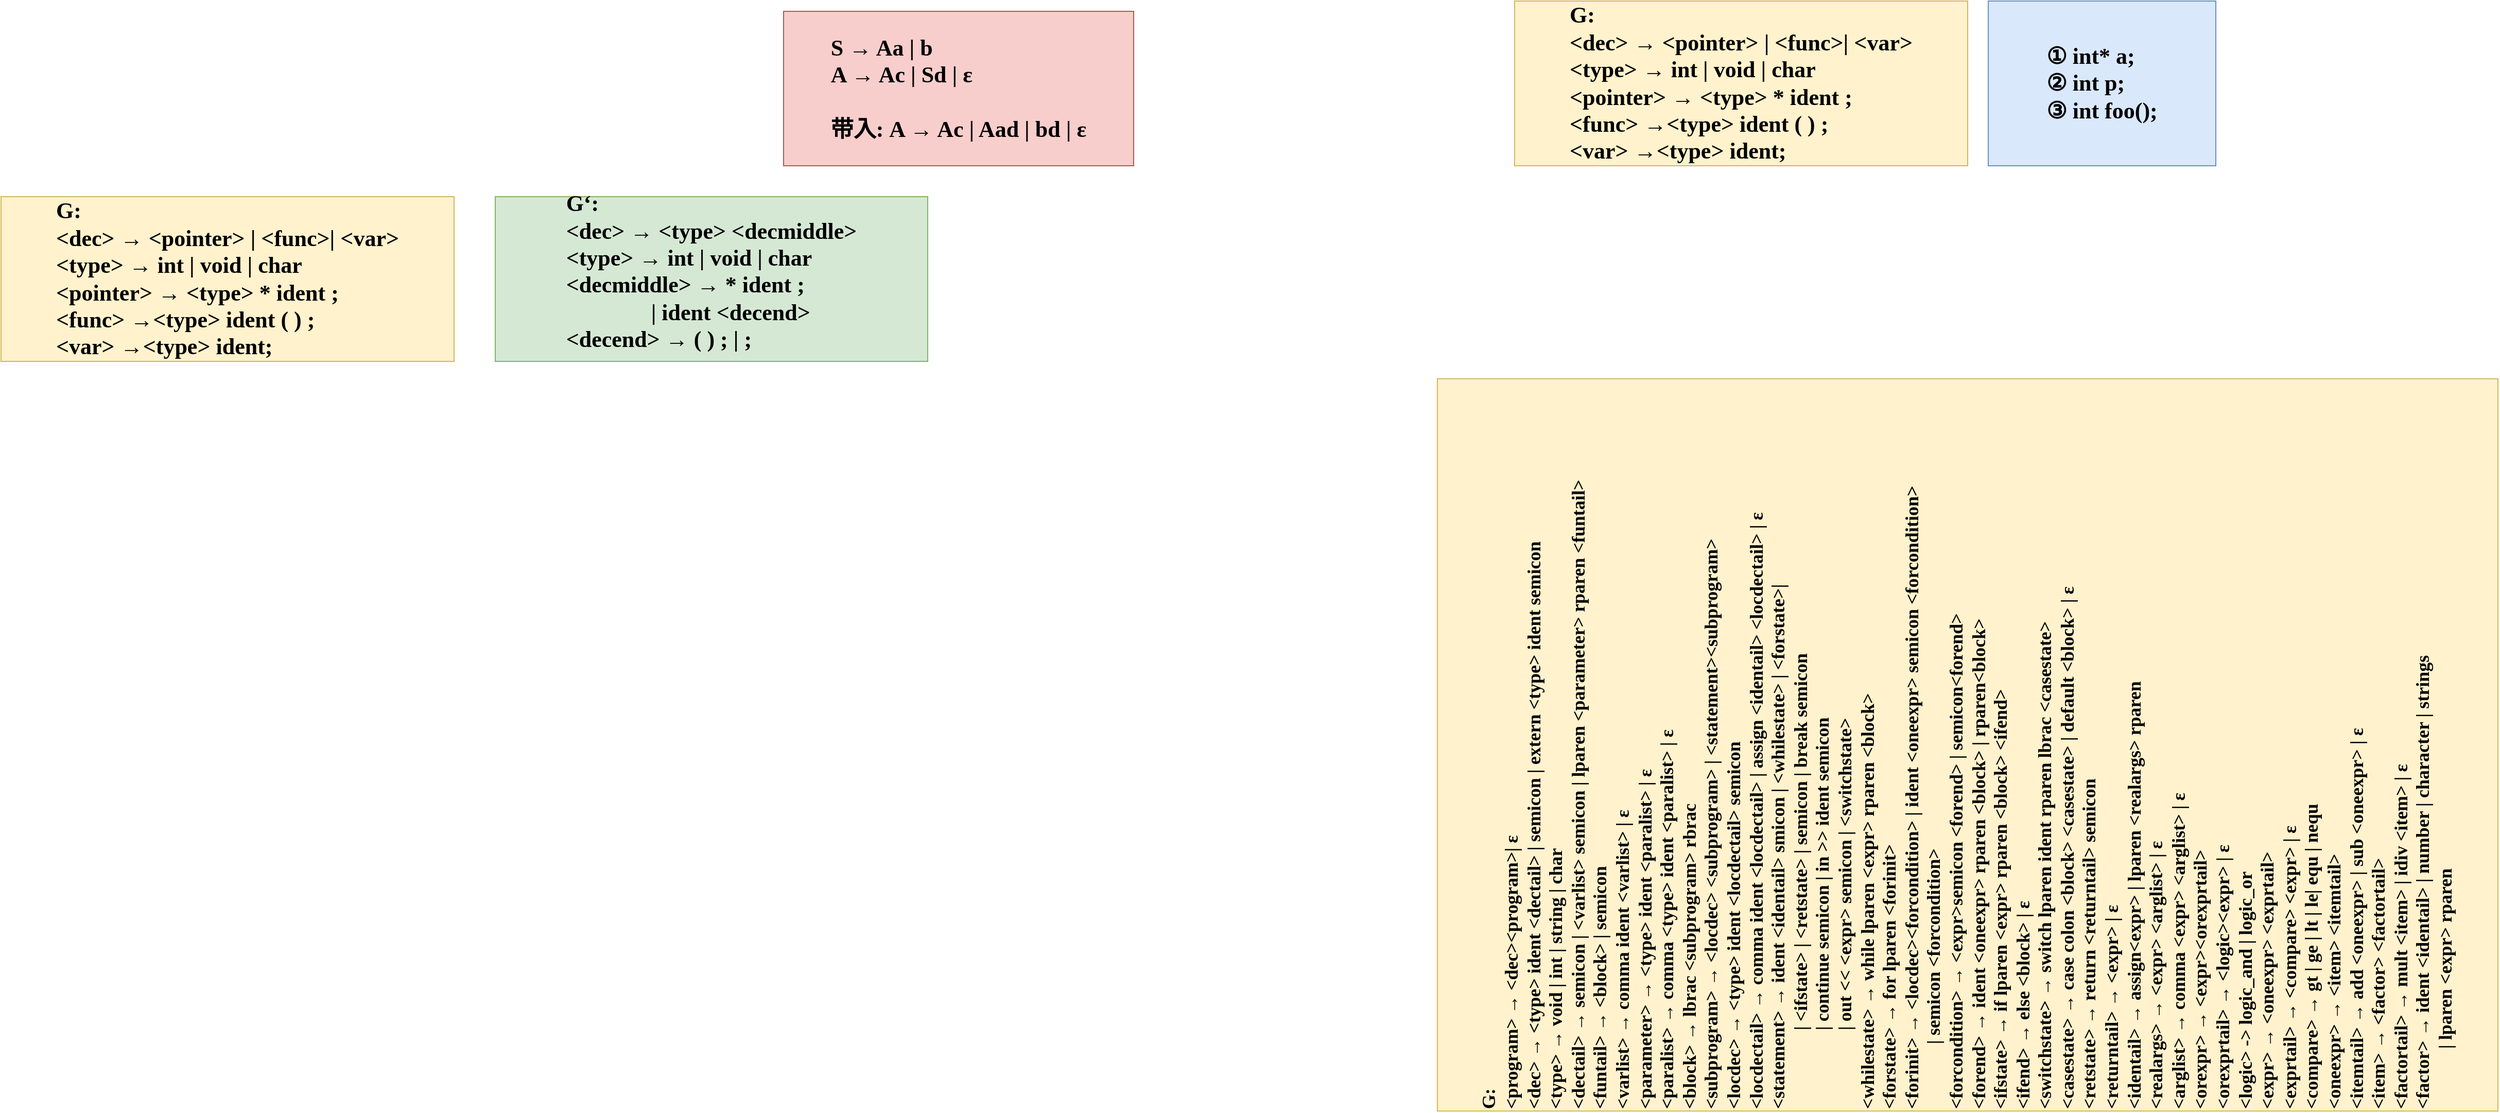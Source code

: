 <mxfile version="14.5.1" type="device"><diagram id="vlWWa1s4vlC9DZWQr84a" name="第 1 页"><mxGraphModel dx="3327" dy="958" grid="1" gridSize="10" guides="1" tooltips="1" connect="1" arrows="1" fold="1" page="1" pageScale="1" pageWidth="827" pageHeight="1169" math="0" shadow="0"><root><mxCell id="0"/><mxCell id="1" parent="0"/><mxCell id="fXWw72hkJNAAFcLfOElS-1" value="&lt;div style=&quot;text-align: left&quot;&gt;&lt;b style=&quot;font-size: 22px ; font-family: &amp;#34;comic sans ms&amp;#34;&quot;&gt;① int* a;&lt;/b&gt;&lt;/div&gt;&lt;font face=&quot;Comic Sans MS&quot;&gt;&lt;div style=&quot;text-align: left&quot;&gt;&lt;b style=&quot;font-size: 22px&quot;&gt;② int p;&lt;/b&gt;&lt;/div&gt;&lt;span style=&quot;font-size: 22px&quot;&gt;&lt;div style=&quot;text-align: left&quot;&gt;&lt;b&gt;③ int foo();&lt;/b&gt;&lt;/div&gt;&lt;/span&gt;&lt;/font&gt;" style="rounded=0;whiteSpace=wrap;html=1;fillColor=#dae8fc;strokeColor=#6c8ebf;" parent="1" vertex="1"><mxGeometry x="480" y="140" width="221" height="160" as="geometry"/></mxCell><mxCell id="fXWw72hkJNAAFcLfOElS-2" value="&lt;div style=&quot;text-align: left&quot;&gt;&lt;b&gt;&lt;font style=&quot;font-size: 22px&quot; face=&quot;Comic Sans MS&quot;&gt;G:&lt;/font&gt;&lt;/b&gt;&lt;/div&gt;&lt;b&gt;&lt;div style=&quot;text-align: left&quot;&gt;&lt;b&gt;&lt;font style=&quot;font-size: 22px&quot; face=&quot;Comic Sans MS&quot;&gt;&amp;lt;dec&amp;gt; → &amp;lt;pointer&amp;gt; | &amp;lt;func&amp;gt;| &amp;lt;var&amp;gt;&lt;/font&gt;&lt;/b&gt;&lt;/div&gt;&lt;font style=&quot;font-size: 22px&quot; face=&quot;Comic Sans MS&quot;&gt;&lt;div style=&quot;text-align: left&quot;&gt;&lt;b style=&quot;font-family: &amp;#34;helvetica&amp;#34; ; font-size: 12px&quot;&gt;&lt;font style=&quot;font-size: 22px&quot; face=&quot;Comic Sans MS&quot;&gt;&amp;lt;type&amp;gt; → int | void | char&lt;/font&gt;&lt;/b&gt;&lt;/div&gt;&lt;div style=&quot;text-align: left&quot;&gt;&lt;b style=&quot;font-family: &amp;#34;helvetica&amp;#34; ; font-size: 12px&quot;&gt;&lt;font style=&quot;font-size: 22px&quot; face=&quot;Comic Sans MS&quot;&gt;&amp;lt;pointer&amp;gt;&amp;nbsp;&lt;/font&gt;&lt;/b&gt;&lt;b style=&quot;font-family: &amp;#34;helvetica&amp;#34; ; font-size: 12px&quot;&gt;&lt;font face=&quot;Comic Sans MS&quot; style=&quot;font-size: 22px&quot;&gt;→ &amp;lt;type&amp;gt; * ident ;&lt;/font&gt;&lt;/b&gt;&lt;/div&gt;&lt;/font&gt;&lt;/b&gt;&lt;b&gt;&lt;div style=&quot;text-align: left&quot;&gt;&lt;b&gt;&lt;font style=&quot;font-size: 22px&quot; face=&quot;Comic Sans MS&quot;&gt;&amp;lt;func&amp;gt;&amp;nbsp;&lt;/font&gt;&lt;/b&gt;&lt;b&gt;&lt;font face=&quot;Comic Sans MS&quot; style=&quot;font-size: 22px&quot;&gt;→&lt;/font&gt;&lt;/b&gt;&lt;b&gt;&lt;font face=&quot;Comic Sans MS&quot; style=&quot;font-size: 22px&quot;&gt;&amp;lt;type&amp;gt;&amp;nbsp;&lt;/font&gt;&lt;/b&gt;&lt;b&gt;&lt;font face=&quot;Comic Sans MS&quot; style=&quot;font-size: 22px&quot;&gt;ident ( ) ;&lt;/font&gt;&lt;/b&gt;&lt;/div&gt;&lt;/b&gt;&lt;b&gt;&lt;div style=&quot;text-align: left&quot;&gt;&lt;b&gt;&lt;font style=&quot;font-size: 22px&quot; face=&quot;Comic Sans MS&quot;&gt;&amp;lt;var&amp;gt;&amp;nbsp;&lt;/font&gt;&lt;/b&gt;&lt;b&gt;&lt;font face=&quot;Comic Sans MS&quot; style=&quot;font-size: 22px&quot;&gt;→&lt;/font&gt;&lt;/b&gt;&lt;b&gt;&lt;font face=&quot;Comic Sans MS&quot; style=&quot;font-size: 22px&quot;&gt;&amp;lt;type&amp;gt;&amp;nbsp;&lt;/font&gt;&lt;/b&gt;&lt;b&gt;&lt;font face=&quot;Comic Sans MS&quot; style=&quot;font-size: 22px&quot;&gt;ident;&lt;/font&gt;&lt;/b&gt;&lt;/div&gt;&lt;/b&gt;" style="rounded=0;whiteSpace=wrap;html=1;fillColor=#fff2cc;strokeColor=#d6b656;" parent="1" vertex="1"><mxGeometry x="20" y="140" width="440" height="160" as="geometry"/></mxCell><mxCell id="fXWw72hkJNAAFcLfOElS-3" value="&lt;font style=&quot;font-size: 18px&quot;&gt;&lt;b&gt;&lt;font face=&quot;Comic Sans MS&quot; style=&quot;font-size: 18px&quot;&gt;G:&lt;br&gt;&amp;lt;program&amp;gt; → &amp;lt;dec&amp;gt;&amp;lt;program&amp;gt;| ε&lt;br&gt;&lt;/font&gt;&lt;/b&gt;&lt;b&gt;&lt;font face=&quot;Comic Sans MS&quot; style=&quot;font-size: 18px&quot;&gt;&amp;lt;dec&amp;gt;&amp;nbsp;&lt;/font&gt;&lt;/b&gt;&lt;b&gt;&lt;font face=&quot;Comic Sans MS&quot; style=&quot;font-size: 18px&quot;&gt;→ &amp;lt;type&amp;gt; ident &amp;lt;dectail&amp;gt; | semicon | extern &amp;lt;type&amp;gt; ident semicon&lt;/font&gt;&lt;/b&gt;&lt;b&gt;&lt;font face=&quot;Comic Sans MS&quot; style=&quot;font-size: 18px&quot;&gt;&lt;br&gt;&amp;lt;type&amp;gt;&amp;nbsp;&lt;/font&gt;&lt;/b&gt;&lt;b&gt;&lt;font face=&quot;Comic Sans MS&quot; style=&quot;font-size: 18px&quot;&gt;→ void | int | string | char&lt;/font&gt;&lt;/b&gt;&lt;b&gt;&lt;font face=&quot;Comic Sans MS&quot; style=&quot;font-size: 18px&quot;&gt;&lt;br&gt;&amp;lt;dectail&amp;gt;&amp;nbsp;&lt;/font&gt;&lt;/b&gt;&lt;b&gt;&lt;font face=&quot;Comic Sans MS&quot; style=&quot;font-size: 18px&quot;&gt;→ semicon | &amp;lt;varlist&amp;gt; semicon |&amp;nbsp;&lt;/font&gt;&lt;/b&gt;&lt;b&gt;&lt;font face=&quot;Comic Sans MS&quot; style=&quot;font-size: 18px&quot;&gt;lparen&lt;/font&gt;&lt;/b&gt;&lt;b&gt;&lt;font face=&quot;Comic Sans MS&quot; style=&quot;font-size: 18px&quot;&gt;&amp;nbsp;&amp;lt;parameter&amp;gt;&amp;nbsp;&lt;/font&gt;&lt;/b&gt;&lt;b&gt;&lt;font face=&quot;Comic Sans MS&quot; style=&quot;font-size: 18px&quot;&gt;rparen&lt;/font&gt;&lt;/b&gt;&lt;b&gt;&lt;font face=&quot;Comic Sans MS&quot; style=&quot;font-size: 18px&quot;&gt;&amp;nbsp;&amp;lt;funtail&amp;gt;&lt;br&gt;&amp;lt;funtail&amp;gt;&amp;nbsp;&lt;/font&gt;&lt;/b&gt;&lt;b&gt;&lt;font face=&quot;Comic Sans MS&quot; style=&quot;font-size: 18px&quot;&gt;→ &amp;lt;block&amp;gt; | semicon&lt;br&gt;&lt;/font&gt;&lt;/b&gt;&lt;b&gt;&lt;font face=&quot;Comic Sans MS&quot; style=&quot;font-size: 18px&quot;&gt;&amp;lt;varlist&amp;gt;&amp;nbsp;&lt;/font&gt;&lt;/b&gt;&lt;b&gt;&lt;font face=&quot;Comic Sans MS&quot; style=&quot;font-size: 18px&quot;&gt;→ comma ident &amp;lt;varlist&amp;gt; |&amp;nbsp;&lt;/font&gt;&lt;/b&gt;&lt;b&gt;&lt;font face=&quot;Comic Sans MS&quot; style=&quot;font-size: 18px&quot;&gt;ε&lt;/font&gt;&lt;/b&gt;&lt;b&gt;&lt;font face=&quot;Comic Sans MS&quot; style=&quot;font-size: 18px&quot;&gt;&lt;br&gt;&lt;/font&gt;&lt;/b&gt;&lt;b&gt;&lt;font face=&quot;Comic Sans MS&quot; style=&quot;font-size: 18px&quot;&gt;&amp;lt;parameter&amp;gt;&amp;nbsp;&lt;/font&gt;&lt;/b&gt;&lt;b&gt;&lt;font face=&quot;Comic Sans MS&quot; style=&quot;font-size: 18px&quot;&gt;→ &amp;lt;type&amp;gt; ident &amp;lt;paralist&amp;gt; |&amp;nbsp;&lt;/font&gt;&lt;/b&gt;&lt;b&gt;&lt;font face=&quot;Comic Sans MS&quot; style=&quot;font-size: 18px&quot;&gt;ε&lt;br&gt;&lt;/font&gt;&lt;/b&gt;&lt;/font&gt;&lt;b style=&quot;font-size: 18px&quot;&gt;&lt;font face=&quot;Comic Sans MS&quot; style=&quot;font-size: 18px&quot;&gt;&lt;font style=&quot;font-size: 18px&quot;&gt;&lt;font style=&quot;font-size: 18px&quot;&gt;&amp;lt;paralist&amp;gt; → comma &amp;lt;type&amp;gt; ident &amp;lt;paralist&amp;gt; | ε&lt;br&gt;&amp;lt;block&amp;gt; → lbrac &amp;lt;subprogram&amp;gt; rbrac&lt;br&gt;&amp;lt;subprogram&amp;gt; → &amp;lt;locdec&amp;gt; &amp;lt;subprogram&amp;gt; | &amp;lt;statement&amp;gt;&amp;lt;subprogram&amp;gt;&lt;br&gt;&amp;lt;locdec&amp;gt; → &amp;lt;type&amp;gt; ident &amp;lt;locdectail&amp;gt; semicon&lt;br&gt;&lt;/font&gt;&amp;lt;locdectail&amp;gt; → comma ident &amp;lt;locdectail&amp;gt; | assign &amp;lt;identail&amp;gt; &amp;lt;locdectail&amp;gt; | ε&lt;br&gt;&amp;lt;statement&amp;gt; → ident &amp;lt;identail&amp;gt; smicon | &amp;lt;whilestate&amp;gt; | &amp;lt;forstate&amp;gt;|&lt;br&gt;&amp;nbsp; &amp;nbsp; &amp;nbsp; &amp;nbsp; &amp;nbsp; &amp;nbsp; &amp;nbsp; &amp;nbsp; &amp;nbsp;| &amp;lt;ifstate&amp;gt; | &amp;lt;retstate&amp;gt; | semicon | break semicon&lt;br&gt;&amp;nbsp; &amp;nbsp; &amp;nbsp; &amp;nbsp; &amp;nbsp; &amp;nbsp; &amp;nbsp; &amp;nbsp; &amp;nbsp;| continue semicon | in &amp;gt;&amp;gt; ident semicon&lt;br&gt;&amp;nbsp; &amp;nbsp; &amp;nbsp; &amp;nbsp; &amp;nbsp; &amp;nbsp; &amp;nbsp; &amp;nbsp; &amp;nbsp;| out &amp;lt;&amp;lt; &amp;lt;expr&amp;gt; semicon | &amp;lt;switchstate&amp;gt;&amp;nbsp;&lt;br&gt;&amp;lt;whilestate&amp;gt; → while lparen &amp;lt;expr&amp;gt; rparen &amp;lt;block&amp;gt;&amp;nbsp;&lt;br&gt;&amp;lt;forstate&amp;gt; → for lparen &amp;lt;forinit&amp;gt;&lt;br&gt;&amp;lt;forinit&amp;gt; →&amp;nbsp;&amp;lt;locdec&amp;gt;&amp;lt;forcondition&amp;gt; | ident &amp;lt;oneexpr&amp;gt; semicon &amp;lt;forcondition&amp;gt;&lt;br&gt;&amp;nbsp; &amp;nbsp; &amp;nbsp; &amp;nbsp; &amp;nbsp; &amp;nbsp; &amp;nbsp; | semicon &amp;lt;forcondition&amp;gt;&lt;br&gt;&amp;lt;forcondition&amp;gt; → &amp;lt;expr&amp;gt;semicon &amp;lt;forend&amp;gt; | semicon&amp;lt;forend&amp;gt;&lt;br&gt;&amp;lt;forend&amp;gt; → ident &amp;lt;oneexpr&amp;gt; rparen &amp;lt;block&amp;gt; | rparen&amp;lt;block&amp;gt;&lt;br&gt;&amp;lt;ifstate&amp;gt; → if lparen &amp;lt;expr&amp;gt; rparen &amp;lt;block&amp;gt; &amp;lt;ifend&amp;gt;&lt;br&gt;&amp;lt;ifend&amp;gt; → else &amp;lt;block&amp;gt; | ε&lt;br&gt;&amp;lt;switchstate&amp;gt; → switch lparen ident rparen lbrac &amp;lt;casestate&amp;gt;&lt;br&gt;&amp;lt;casestate&amp;gt; → case colon &amp;lt;block&amp;gt; &amp;lt;casestate&amp;gt; | default &amp;lt;block&amp;gt; | ε&lt;br&gt;&amp;lt;retstate&amp;gt; → return &amp;lt;returntail&amp;gt; semicon&lt;br&gt;&amp;lt;returntail&amp;gt; → &amp;lt;expr&amp;gt; | ε&lt;br&gt;&amp;lt;identail&amp;gt; → assign&amp;lt;expr&amp;gt; | lparen &amp;lt;realargs&amp;gt; rparen&lt;br&gt;&amp;lt;realargs&amp;gt; → &amp;lt;expr&amp;gt; &amp;lt;arglist&amp;gt; | ε&lt;br&gt;&amp;lt;arglist&amp;gt; → comma &amp;lt;expr&amp;gt; &amp;lt;arglist&amp;gt; | ε&lt;br&gt;&amp;lt;orexpr&amp;gt; → &amp;lt;expr&amp;gt;&amp;lt;orexprtail&amp;gt;&lt;br&gt;&amp;lt;orexprtail&amp;gt; → &amp;lt;logic&amp;gt;&amp;lt;expr&amp;gt; | ε&lt;br&gt;&amp;lt;logic&amp;gt; -&amp;gt; logic_and | logic_or&lt;br&gt;&amp;lt;expr&amp;gt; → &amp;lt;oneexpr&amp;gt; &amp;lt;exprtail&amp;gt;&lt;br&gt;&amp;lt;exprtail&amp;gt; → &amp;lt;compare&amp;gt; &amp;lt;expr&amp;gt; | ε&lt;br&gt;&amp;lt;compare&amp;gt; → gt | ge | lt | le| equ | nequ&lt;br&gt;&amp;lt;oneexpr&amp;gt; → &amp;lt;item&amp;gt; &amp;lt;itemtail&amp;gt;&lt;br&gt;&amp;lt;itemtail&amp;gt; → add &amp;lt;oneexpr&amp;gt; | sub &amp;lt;oneexpr&amp;gt; | ε&lt;br&gt;&amp;lt;item&amp;gt; → &amp;lt;factor&amp;gt; &amp;lt;factortail&amp;gt;&lt;br&gt;&amp;lt;factortail&amp;gt; → mult &amp;lt;item&amp;gt; | idiv &amp;lt;item&amp;gt; | ε&lt;br&gt;&amp;lt;factor&amp;gt; → ident &amp;lt;identail&amp;gt; | number | character | strings&lt;br&gt;&amp;nbsp; &amp;nbsp; &amp;nbsp; &amp;nbsp; &amp;nbsp; &amp;nbsp; &amp;nbsp;| lparen &amp;lt;expr&amp;gt; rparen&lt;/font&gt;&lt;br&gt;&lt;/font&gt;&lt;/b&gt;" style="rounded=0;whiteSpace=wrap;html=1;align=left;fillColor=#fff2cc;strokeColor=#d6b656;rotation=-90;" parent="1" vertex="1"><mxGeometry x="104.38" y="347.5" width="711.25" height="1030" as="geometry"/></mxCell><mxCell id="xRxErht74enLqeru7gCt-1" value="&lt;div style=&quot;text-align: left&quot;&gt;&lt;b&gt;&lt;font style=&quot;font-size: 22px&quot; face=&quot;Comic Sans MS&quot;&gt;S&amp;nbsp;&lt;/font&gt;&lt;/b&gt;&lt;b&gt;&lt;font face=&quot;Comic Sans MS&quot; style=&quot;font-size: 22px&quot;&gt;→ Aa | b&lt;/font&gt;&lt;/b&gt;&lt;/div&gt;&lt;b&gt;&lt;div style=&quot;text-align: left&quot;&gt;&lt;b&gt;&lt;font face=&quot;Comic Sans MS&quot; style=&quot;font-size: 22px&quot;&gt;A → Ac | Sd | ε&lt;/font&gt;&lt;/b&gt;&lt;/div&gt;&lt;div style=&quot;text-align: left&quot;&gt;&lt;b&gt;&lt;font face=&quot;Comic Sans MS&quot; style=&quot;font-size: 22px&quot;&gt;&lt;br&gt;&lt;/font&gt;&lt;/b&gt;&lt;/div&gt;&lt;font face=&quot;Comic Sans MS&quot; style=&quot;font-size: 22px&quot;&gt;&lt;div style=&quot;text-align: left&quot;&gt;&lt;b style=&quot;font-family: &amp;#34;helvetica&amp;#34; ; font-size: 12px&quot;&gt;&lt;font face=&quot;Comic Sans MS&quot; style=&quot;font-size: 22px&quot;&gt;带入: A → Ac | Aad | bd | ε&lt;/font&gt;&lt;/b&gt;&lt;/div&gt;&lt;/font&gt;&lt;/b&gt;" style="rounded=0;whiteSpace=wrap;html=1;fillColor=#f8cecc;strokeColor=#b85450;" parent="1" vertex="1"><mxGeometry x="-690" y="150" width="340" height="150" as="geometry"/></mxCell><mxCell id="rPEDjpxH7Ija9GUXigpC-1" value="&lt;div style=&quot;text-align: left&quot;&gt;&lt;b&gt;&lt;font style=&quot;font-size: 22px&quot; face=&quot;Comic Sans MS&quot;&gt;G:&lt;/font&gt;&lt;/b&gt;&lt;/div&gt;&lt;b&gt;&lt;div style=&quot;text-align: left&quot;&gt;&lt;b&gt;&lt;font style=&quot;font-size: 22px&quot; face=&quot;Comic Sans MS&quot;&gt;&amp;lt;dec&amp;gt; → &amp;lt;pointer&amp;gt; | &amp;lt;func&amp;gt;| &amp;lt;var&amp;gt;&lt;/font&gt;&lt;/b&gt;&lt;/div&gt;&lt;font style=&quot;font-size: 22px&quot; face=&quot;Comic Sans MS&quot;&gt;&lt;div style=&quot;text-align: left&quot;&gt;&lt;b style=&quot;font-family: &amp;#34;helvetica&amp;#34; ; font-size: 12px&quot;&gt;&lt;font style=&quot;font-size: 22px&quot; face=&quot;Comic Sans MS&quot;&gt;&amp;lt;type&amp;gt; → int | void | char&lt;/font&gt;&lt;/b&gt;&lt;/div&gt;&lt;div style=&quot;text-align: left&quot;&gt;&lt;b style=&quot;font-family: &amp;#34;helvetica&amp;#34; ; font-size: 12px&quot;&gt;&lt;font style=&quot;font-size: 22px&quot; face=&quot;Comic Sans MS&quot;&gt;&amp;lt;pointer&amp;gt;&amp;nbsp;&lt;/font&gt;&lt;/b&gt;&lt;b style=&quot;font-family: &amp;#34;helvetica&amp;#34; ; font-size: 12px&quot;&gt;&lt;font face=&quot;Comic Sans MS&quot; style=&quot;font-size: 22px&quot;&gt;→ &amp;lt;type&amp;gt; * ident ;&lt;/font&gt;&lt;/b&gt;&lt;/div&gt;&lt;/font&gt;&lt;/b&gt;&lt;b&gt;&lt;div style=&quot;text-align: left&quot;&gt;&lt;b&gt;&lt;font style=&quot;font-size: 22px&quot; face=&quot;Comic Sans MS&quot;&gt;&amp;lt;func&amp;gt;&amp;nbsp;&lt;/font&gt;&lt;/b&gt;&lt;b&gt;&lt;font face=&quot;Comic Sans MS&quot; style=&quot;font-size: 22px&quot;&gt;→&lt;/font&gt;&lt;/b&gt;&lt;b&gt;&lt;font face=&quot;Comic Sans MS&quot; style=&quot;font-size: 22px&quot;&gt;&amp;lt;type&amp;gt;&amp;nbsp;&lt;/font&gt;&lt;/b&gt;&lt;b&gt;&lt;font face=&quot;Comic Sans MS&quot; style=&quot;font-size: 22px&quot;&gt;ident ( ) ;&lt;/font&gt;&lt;/b&gt;&lt;/div&gt;&lt;/b&gt;&lt;b&gt;&lt;div style=&quot;text-align: left&quot;&gt;&lt;b&gt;&lt;font style=&quot;font-size: 22px&quot; face=&quot;Comic Sans MS&quot;&gt;&amp;lt;var&amp;gt;&amp;nbsp;&lt;/font&gt;&lt;/b&gt;&lt;b&gt;&lt;font face=&quot;Comic Sans MS&quot; style=&quot;font-size: 22px&quot;&gt;→&lt;/font&gt;&lt;/b&gt;&lt;b&gt;&lt;font face=&quot;Comic Sans MS&quot; style=&quot;font-size: 22px&quot;&gt;&amp;lt;type&amp;gt;&amp;nbsp;&lt;/font&gt;&lt;/b&gt;&lt;b&gt;&lt;font face=&quot;Comic Sans MS&quot; style=&quot;font-size: 22px&quot;&gt;ident;&lt;/font&gt;&lt;/b&gt;&lt;/div&gt;&lt;/b&gt;" style="rounded=0;whiteSpace=wrap;html=1;fillColor=#fff2cc;strokeColor=#d6b656;" parent="1" vertex="1"><mxGeometry x="-1450" y="330" width="440" height="160" as="geometry"/></mxCell><mxCell id="rPEDjpxH7Ija9GUXigpC-2" value="&lt;div style=&quot;text-align: left&quot;&gt;&lt;b&gt;&lt;font style=&quot;font-size: 22px&quot; face=&quot;Comic Sans MS&quot;&gt;G‘:&lt;/font&gt;&lt;/b&gt;&lt;/div&gt;&lt;b&gt;&lt;div style=&quot;text-align: left&quot;&gt;&lt;b&gt;&lt;font style=&quot;font-size: 22px&quot; face=&quot;Comic Sans MS&quot;&gt;&amp;lt;dec&amp;gt; → &amp;lt;type&amp;gt; &amp;lt;decmiddle&amp;gt;&lt;/font&gt;&lt;/b&gt;&lt;/div&gt;&lt;font style=&quot;font-size: 22px&quot; face=&quot;Comic Sans MS&quot;&gt;&lt;div style=&quot;text-align: left&quot;&gt;&lt;b style=&quot;font-family: &amp;#34;helvetica&amp;#34; ; font-size: 12px&quot;&gt;&lt;font style=&quot;font-size: 22px&quot; face=&quot;Comic Sans MS&quot;&gt;&amp;lt;type&amp;gt; → int | void | char&lt;/font&gt;&lt;/b&gt;&lt;/div&gt;&lt;div style=&quot;text-align: left&quot;&gt;&lt;b style=&quot;font-family: &amp;#34;helvetica&amp;#34; ; font-size: 12px&quot;&gt;&lt;font style=&quot;font-size: 22px&quot; face=&quot;Comic Sans MS&quot;&gt;&amp;lt;decmiddle&amp;gt; → * ident ;&amp;nbsp;&lt;/font&gt;&lt;/b&gt;&lt;/div&gt;&lt;div style=&quot;text-align: left&quot;&gt;&lt;b style=&quot;font-family: &amp;#34;helvetica&amp;#34; ; font-size: 12px&quot;&gt;&lt;font style=&quot;font-size: 22px&quot; face=&quot;Comic Sans MS&quot;&gt;&amp;nbsp; &amp;nbsp; &amp;nbsp; &amp;nbsp; &amp;nbsp; &amp;nbsp; &amp;nbsp; &amp;nbsp;| ident &amp;lt;decend&amp;gt;&amp;nbsp;&lt;/font&gt;&lt;/b&gt;&lt;/div&gt;&lt;div style=&quot;text-align: left&quot;&gt;&amp;lt;decend&amp;gt; → ( ) ; | ;&amp;nbsp;&lt;/div&gt;&lt;/font&gt;&lt;/b&gt;&lt;b&gt;&lt;div style=&quot;text-align: left&quot;&gt;&lt;br&gt;&lt;/div&gt;&lt;/b&gt;" style="rounded=0;whiteSpace=wrap;html=1;fillColor=#d5e8d4;strokeColor=#82b366;" parent="1" vertex="1"><mxGeometry x="-970" y="330" width="420" height="160" as="geometry"/></mxCell></root></mxGraphModel></diagram></mxfile>